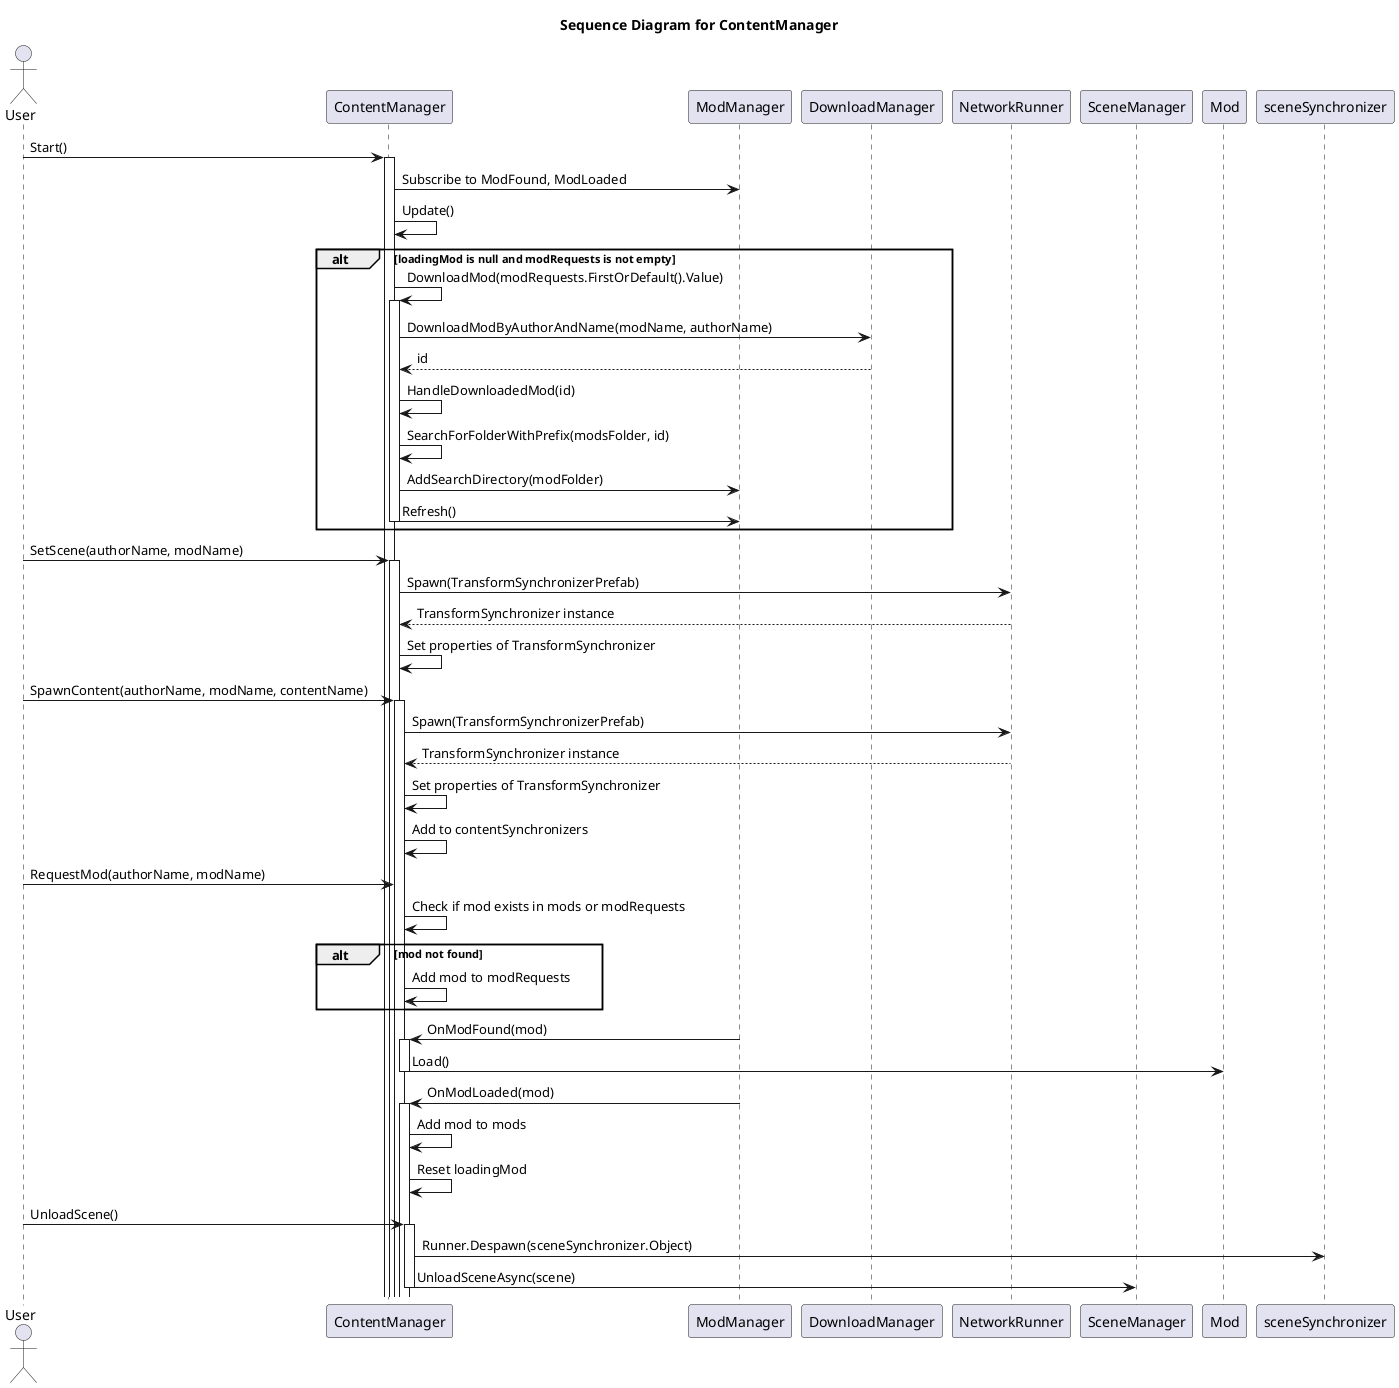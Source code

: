 @startuml

title Sequence Diagram for ContentManager

actor User
participant ContentManager
participant ModManager
participant DownloadManager
participant NetworkRunner
participant SceneManager

User -> ContentManager: Start()
activate ContentManager
ContentManager -> ModManager: Subscribe to ModFound, ModLoaded

ContentManager -> ContentManager: Update()
alt loadingMod is null and modRequests is not empty
    ContentManager -> ContentManager: DownloadMod(modRequests.FirstOrDefault().Value)
    activate ContentManager
        ContentManager -> DownloadManager: DownloadModByAuthorAndName(modName, authorName)
        DownloadManager --> ContentManager: id
        ContentManager -> ContentManager: HandleDownloadedMod(id)
        ContentManager -> ContentManager: SearchForFolderWithPrefix(modsFolder, id)
        ContentManager -> ModManager: AddSearchDirectory(modFolder)
        ContentManager -> ModManager: Refresh()
    deactivate ContentManager
end

User -> ContentManager: SetScene(authorName, modName)
activate ContentManager
ContentManager -> NetworkRunner: Spawn(TransformSynchronizerPrefab)
NetworkRunner --> ContentManager: TransformSynchronizer instance
ContentManager -> ContentManager: Set properties of TransformSynchronizer

User -> ContentManager: SpawnContent(authorName, modName, contentName)
activate ContentManager
ContentManager -> NetworkRunner: Spawn(TransformSynchronizerPrefab)
NetworkRunner --> ContentManager: TransformSynchronizer instance
ContentManager -> ContentManager: Set properties of TransformSynchronizer
ContentManager -> ContentManager: Add to contentSynchronizers

User -> ContentManager: RequestMod(authorName, modName)
ContentManager -> ContentManager: Check if mod exists in mods or modRequests
alt mod not found
    ContentManager -> ContentManager: Add mod to modRequests
end

ModManager -> ContentManager: OnModFound(mod)
activate ContentManager
ContentManager -> Mod: Load()
deactivate ContentManager

ModManager -> ContentManager: OnModLoaded(mod)
activate ContentManager
ContentManager -> ContentManager: Add mod to mods
ContentManager -> ContentManager: Reset loadingMod

User -> ContentManager: UnloadScene()
activate ContentManager
ContentManager -> sceneSynchronizer: Runner.Despawn(sceneSynchronizer.Object)
ContentManager -> SceneManager: UnloadSceneAsync(scene)
deactivate ContentManager

@enduml
